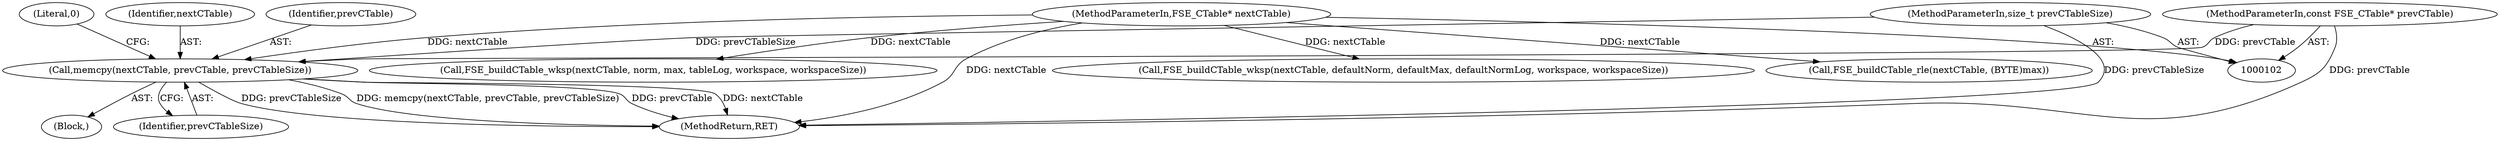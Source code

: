 digraph "0_zstd_3e5cdf1b6a85843e991d7d10f6a2567c15580da0@API" {
"1000163" [label="(Call,memcpy(nextCTable, prevCTable, prevCTableSize))"];
"1000105" [label="(MethodParameterIn,FSE_CTable* nextCTable)"];
"1000115" [label="(MethodParameterIn,const FSE_CTable* prevCTable)"];
"1000116" [label="(MethodParameterIn,size_t prevCTableSize)"];
"1000168" [label="(Literal,0)"];
"1000142" [label="(Call,FSE_buildCTable_rle(nextCTable, (BYTE)max))"];
"1000244" [label="(Call,FSE_buildCTable_wksp(nextCTable, norm, max, tableLog, workspace, workspaceSize))"];
"1000260" [label="(MethodReturn,RET)"];
"1000105" [label="(MethodParameterIn,FSE_CTable* nextCTable)"];
"1000139" [label="(Block,)"];
"1000171" [label="(Call,FSE_buildCTable_wksp(nextCTable, defaultNorm, defaultMax, defaultNormLog, workspace, workspaceSize))"];
"1000166" [label="(Identifier,prevCTableSize)"];
"1000116" [label="(MethodParameterIn,size_t prevCTableSize)"];
"1000164" [label="(Identifier,nextCTable)"];
"1000163" [label="(Call,memcpy(nextCTable, prevCTable, prevCTableSize))"];
"1000115" [label="(MethodParameterIn,const FSE_CTable* prevCTable)"];
"1000165" [label="(Identifier,prevCTable)"];
"1000163" -> "1000139"  [label="AST: "];
"1000163" -> "1000166"  [label="CFG: "];
"1000164" -> "1000163"  [label="AST: "];
"1000165" -> "1000163"  [label="AST: "];
"1000166" -> "1000163"  [label="AST: "];
"1000168" -> "1000163"  [label="CFG: "];
"1000163" -> "1000260"  [label="DDG: nextCTable"];
"1000163" -> "1000260"  [label="DDG: prevCTableSize"];
"1000163" -> "1000260"  [label="DDG: memcpy(nextCTable, prevCTable, prevCTableSize)"];
"1000163" -> "1000260"  [label="DDG: prevCTable"];
"1000105" -> "1000163"  [label="DDG: nextCTable"];
"1000115" -> "1000163"  [label="DDG: prevCTable"];
"1000116" -> "1000163"  [label="DDG: prevCTableSize"];
"1000105" -> "1000102"  [label="AST: "];
"1000105" -> "1000260"  [label="DDG: nextCTable"];
"1000105" -> "1000142"  [label="DDG: nextCTable"];
"1000105" -> "1000171"  [label="DDG: nextCTable"];
"1000105" -> "1000244"  [label="DDG: nextCTable"];
"1000115" -> "1000102"  [label="AST: "];
"1000115" -> "1000260"  [label="DDG: prevCTable"];
"1000116" -> "1000102"  [label="AST: "];
"1000116" -> "1000260"  [label="DDG: prevCTableSize"];
}
